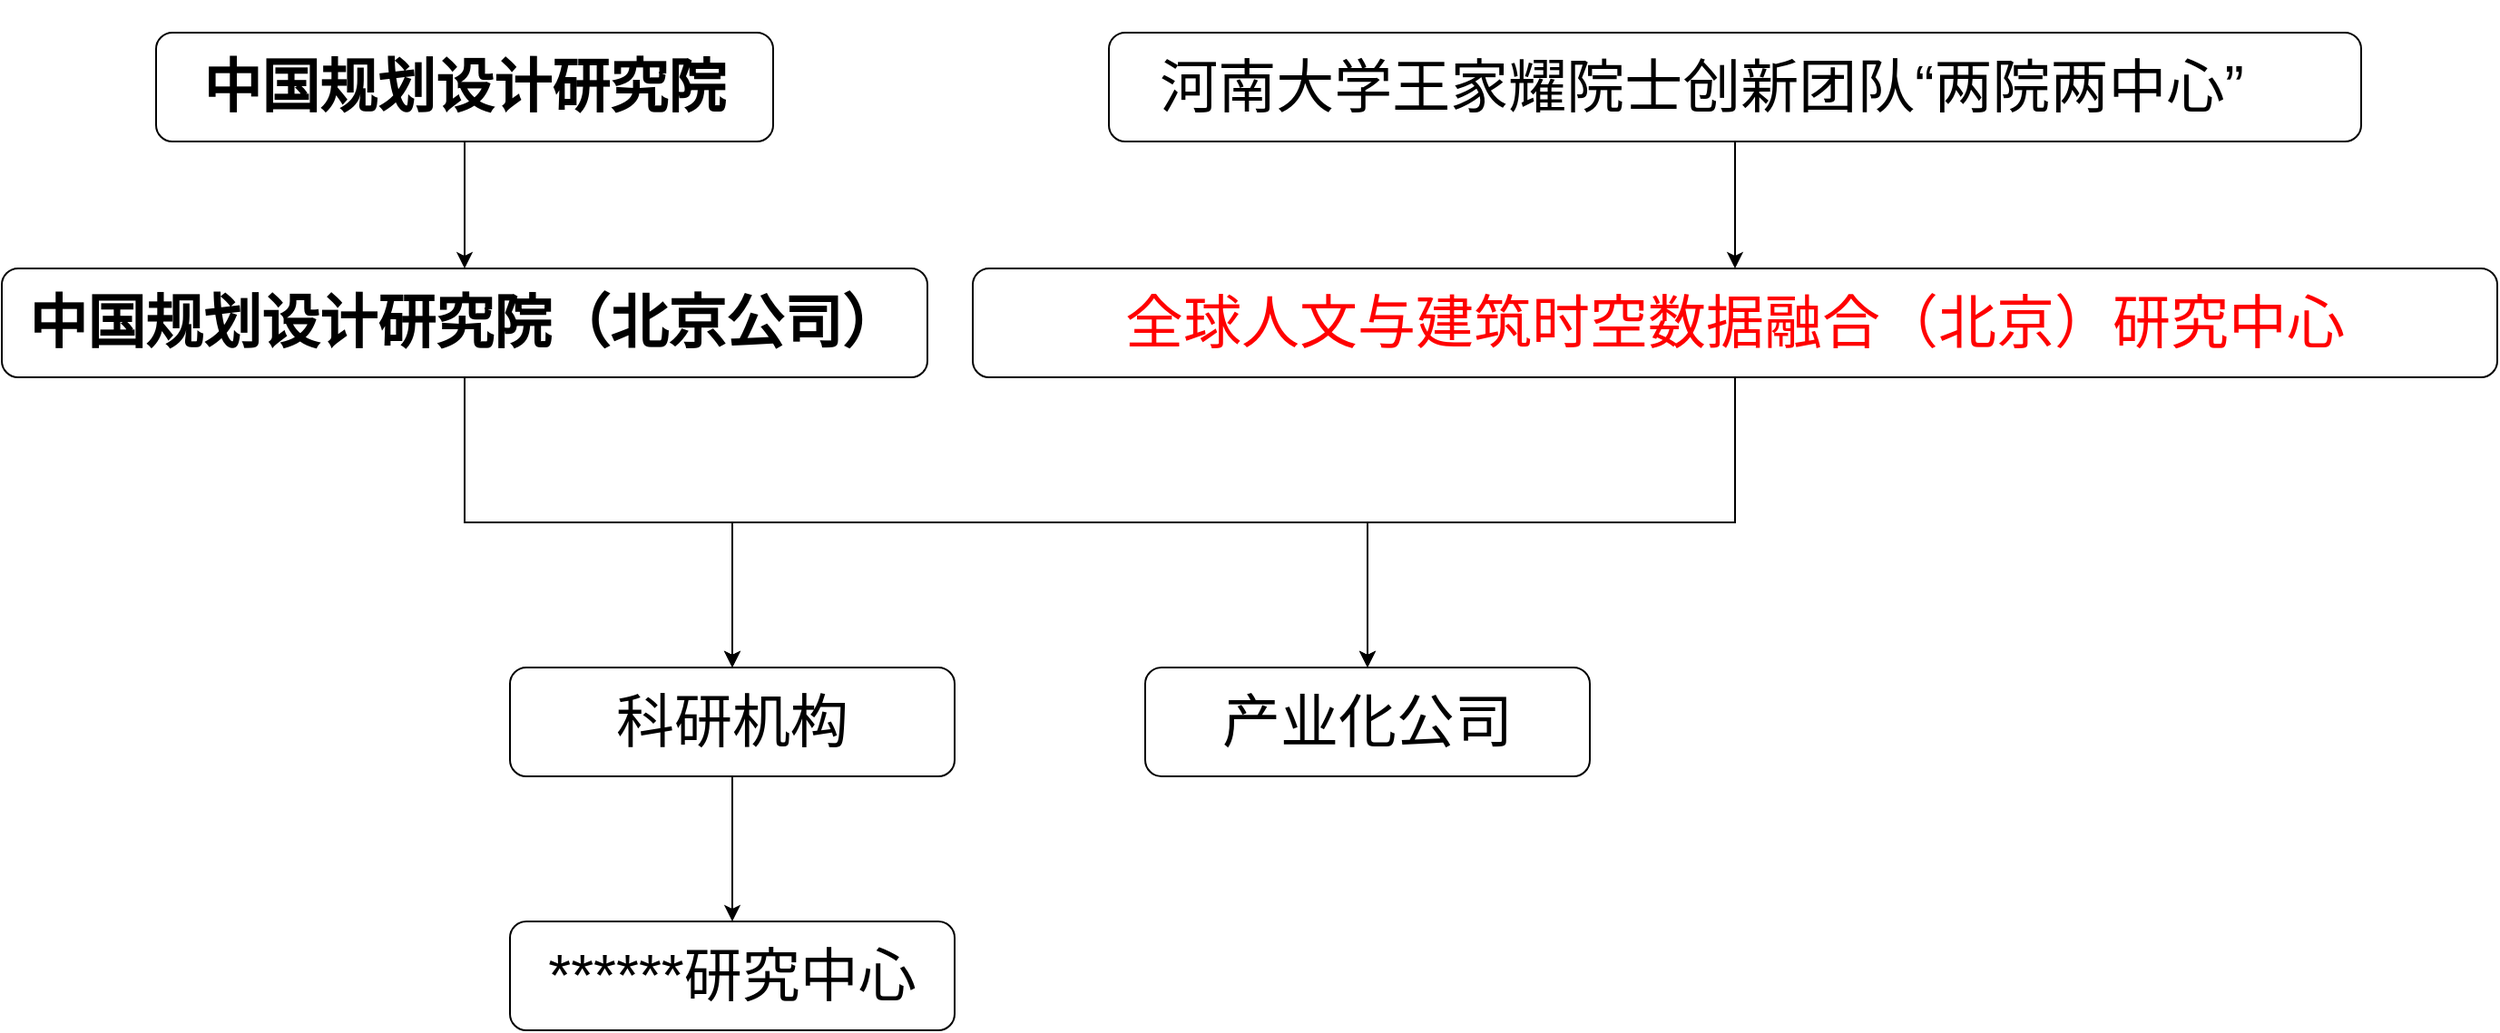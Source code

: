 <mxfile version="22.1.15" type="github">
  <diagram name="第 1 页" id="8YTZ6w2VcloBYaFF-o3J">
    <mxGraphModel dx="2603" dy="774" grid="1" gridSize="10" guides="1" tooltips="1" connect="1" arrows="1" fold="1" page="1" pageScale="1" pageWidth="1169" pageHeight="827" math="0" shadow="0">
      <root>
        <mxCell id="0" />
        <mxCell id="1" parent="0" />
        <mxCell id="N-LqaI-b5l2ttmITCtSE-4" style="edgeStyle=orthogonalEdgeStyle;rounded=0;orthogonalLoop=1;jettySize=auto;html=1;" edge="1" parent="1" source="N-LqaI-b5l2ttmITCtSE-1" target="N-LqaI-b5l2ttmITCtSE-3">
          <mxGeometry relative="1" as="geometry" />
        </mxCell>
        <mxCell id="N-LqaI-b5l2ttmITCtSE-1" value="&lt;br/&gt;&lt;br/&gt;&lt;div style=&quot;language:zh-CN;margin-top:0pt;margin-bottom:0pt;&lt;br/&gt;margin-left:.38in;text-indent:-.38in&quot; class=&quot;O0&quot;&gt;&lt;span style=&quot;font-size:24.0pt&quot;&gt;&lt;/span&gt;&lt;span style=&quot;font-size:24.0pt;&lt;br/&gt;font-family:仿宋;mso-ascii-font-family:仿宋;mso-fareast-font-family:仿宋;language:&lt;br/&gt;zh-CN&quot;&gt;河南大学王家耀院士创新团队“两院两中心”&lt;/span&gt;&lt;/div&gt;&lt;br/&gt;&lt;br/&gt;" style="rounded=1;whiteSpace=wrap;html=1;" vertex="1" parent="1">
          <mxGeometry x="350" y="130" width="690" height="60" as="geometry" />
        </mxCell>
        <mxCell id="N-LqaI-b5l2ttmITCtSE-13" style="edgeStyle=orthogonalEdgeStyle;rounded=0;orthogonalLoop=1;jettySize=auto;html=1;entryX=0.5;entryY=0;entryDx=0;entryDy=0;exitX=0.5;exitY=1;exitDx=0;exitDy=0;" edge="1" parent="1" source="N-LqaI-b5l2ttmITCtSE-3" target="N-LqaI-b5l2ttmITCtSE-8">
          <mxGeometry relative="1" as="geometry">
            <mxPoint x="695" y="560" as="targetPoint" />
          </mxGeometry>
        </mxCell>
        <mxCell id="N-LqaI-b5l2ttmITCtSE-17" style="edgeStyle=orthogonalEdgeStyle;rounded=0;orthogonalLoop=1;jettySize=auto;html=1;" edge="1" parent="1" source="N-LqaI-b5l2ttmITCtSE-3" target="N-LqaI-b5l2ttmITCtSE-14">
          <mxGeometry relative="1" as="geometry" />
        </mxCell>
        <mxCell id="N-LqaI-b5l2ttmITCtSE-3" value="&lt;div&gt;&lt;font style=&quot;font-size: 32px;&quot;&gt;&lt;span style=&quot;color: red;&quot;&gt;全球人文与建筑时空数据融合（北京）研究中心&lt;/span&gt;&lt;/font&gt;&lt;/div&gt;" style="rounded=1;whiteSpace=wrap;html=1;" vertex="1" parent="1">
          <mxGeometry x="275" y="260" width="840" height="60" as="geometry" />
        </mxCell>
        <mxCell id="N-LqaI-b5l2ttmITCtSE-7" style="edgeStyle=orthogonalEdgeStyle;rounded=0;orthogonalLoop=1;jettySize=auto;html=1;" edge="1" parent="1" source="N-LqaI-b5l2ttmITCtSE-5" target="N-LqaI-b5l2ttmITCtSE-6">
          <mxGeometry relative="1" as="geometry" />
        </mxCell>
        <mxCell id="N-LqaI-b5l2ttmITCtSE-5" value="&lt;font style=&quot;font-size: 32px;&quot;&gt;&lt;b&gt;中国规划设计研究院&lt;/b&gt;&lt;/font&gt;" style="rounded=1;whiteSpace=wrap;html=1;" vertex="1" parent="1">
          <mxGeometry x="-175" y="130" width="340" height="60" as="geometry" />
        </mxCell>
        <mxCell id="N-LqaI-b5l2ttmITCtSE-9" style="edgeStyle=orthogonalEdgeStyle;rounded=0;orthogonalLoop=1;jettySize=auto;html=1;" edge="1" parent="1" source="N-LqaI-b5l2ttmITCtSE-6" target="N-LqaI-b5l2ttmITCtSE-8">
          <mxGeometry relative="1" as="geometry" />
        </mxCell>
        <mxCell id="N-LqaI-b5l2ttmITCtSE-16" style="edgeStyle=orthogonalEdgeStyle;rounded=0;orthogonalLoop=1;jettySize=auto;html=1;exitX=0.5;exitY=1;exitDx=0;exitDy=0;" edge="1" parent="1" source="N-LqaI-b5l2ttmITCtSE-6" target="N-LqaI-b5l2ttmITCtSE-14">
          <mxGeometry relative="1" as="geometry" />
        </mxCell>
        <mxCell id="N-LqaI-b5l2ttmITCtSE-6" value="&lt;font style=&quot;font-size: 32px;&quot;&gt;&lt;b&gt;中国规划设计研究院（北京公司）&lt;/b&gt;&lt;/font&gt;" style="rounded=1;whiteSpace=wrap;html=1;" vertex="1" parent="1">
          <mxGeometry x="-260" y="260" width="510" height="60" as="geometry" />
        </mxCell>
        <mxCell id="N-LqaI-b5l2ttmITCtSE-19" style="edgeStyle=orthogonalEdgeStyle;rounded=0;orthogonalLoop=1;jettySize=auto;html=1;" edge="1" parent="1" source="N-LqaI-b5l2ttmITCtSE-8" target="N-LqaI-b5l2ttmITCtSE-18">
          <mxGeometry relative="1" as="geometry" />
        </mxCell>
        <mxCell id="N-LqaI-b5l2ttmITCtSE-8" value="&lt;font style=&quot;font-size: 32px;&quot;&gt;科研机构&lt;/font&gt;" style="rounded=1;whiteSpace=wrap;html=1;" vertex="1" parent="1">
          <mxGeometry x="20" y="480" width="245" height="60" as="geometry" />
        </mxCell>
        <mxCell id="N-LqaI-b5l2ttmITCtSE-14" value="&lt;font style=&quot;font-size: 32px;&quot;&gt;产业化公司&lt;/font&gt;" style="rounded=1;whiteSpace=wrap;html=1;" vertex="1" parent="1">
          <mxGeometry x="370" y="480" width="245" height="60" as="geometry" />
        </mxCell>
        <mxCell id="N-LqaI-b5l2ttmITCtSE-18" value="&lt;font style=&quot;font-size: 32px;&quot;&gt;******研究中心&lt;/font&gt;" style="rounded=1;whiteSpace=wrap;html=1;" vertex="1" parent="1">
          <mxGeometry x="20" y="620" width="245" height="60" as="geometry" />
        </mxCell>
      </root>
    </mxGraphModel>
  </diagram>
</mxfile>
